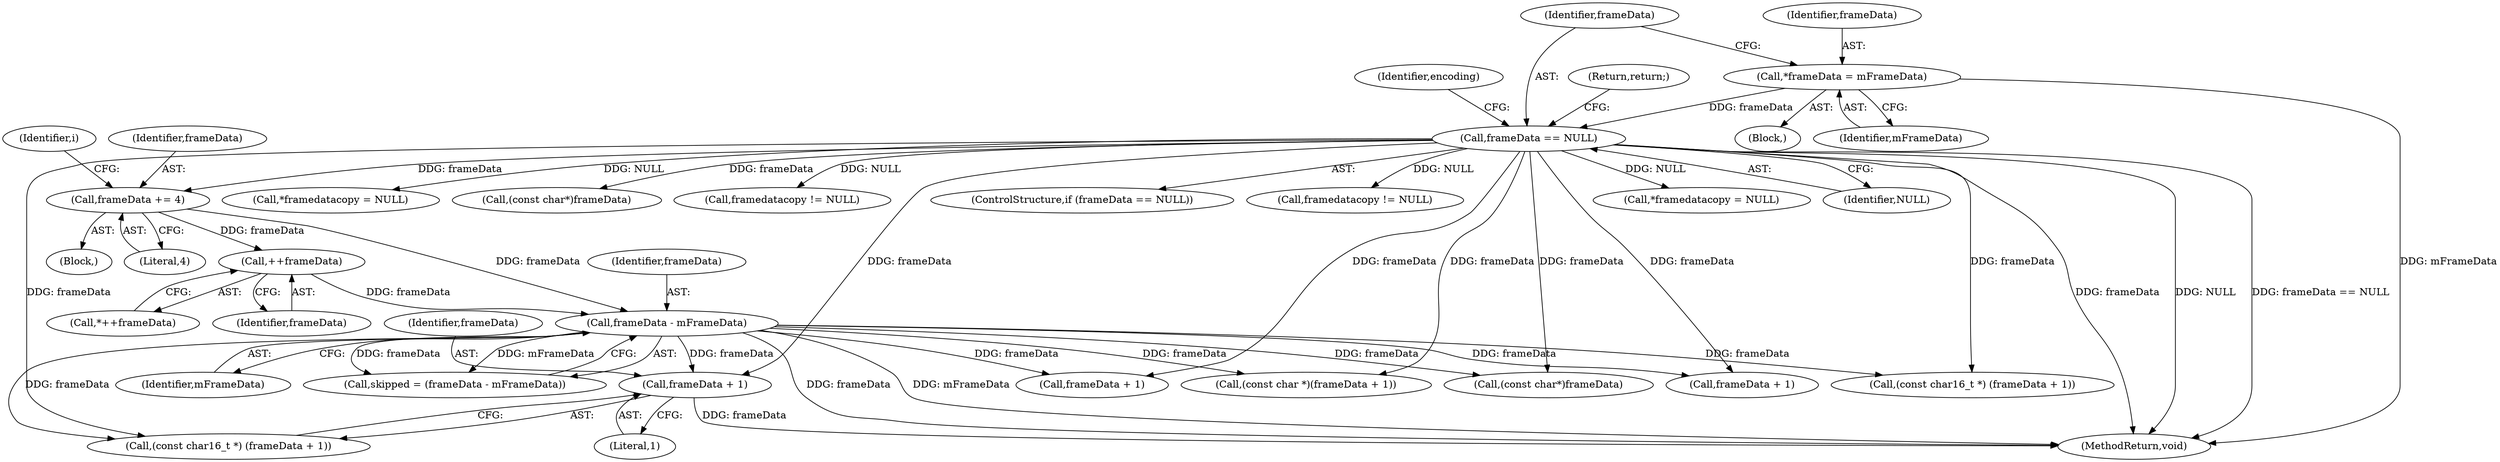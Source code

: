 digraph "0_Android_6d0249be2275fd4086783f259f4e2c54722a7c55_0@pointer" {
"1000258" [label="(Call,frameData + 1)"];
"1000202" [label="(Call,frameData - mFrameData)"];
"1000179" [label="(Call,frameData += 4)"];
"1000111" [label="(Call,frameData == NULL)"];
"1000107" [label="(Call,*frameData = mFrameData)"];
"1000196" [label="(Call,++frameData)"];
"1000109" [label="(Identifier,mFrameData)"];
"1000322" [label="(Call,*framedatacopy = NULL)"];
"1000155" [label="(Call,(const char*)frameData)"];
"1000180" [label="(Identifier,frameData)"];
"1000118" [label="(Identifier,encoding)"];
"1000295" [label="(Call,framedatacopy != NULL)"];
"1000181" [label="(Literal,4)"];
"1000184" [label="(Identifier,i)"];
"1000318" [label="(Call,frameData + 1)"];
"1000235" [label="(Call,(const char *)(frameData + 1))"];
"1000110" [label="(ControlStructure,if (frameData == NULL))"];
"1000430" [label="(Call,framedatacopy != NULL)"];
"1000260" [label="(Literal,1)"];
"1000103" [label="(Block,)"];
"1000256" [label="(Call,(const char16_t *) (frameData + 1))"];
"1000258" [label="(Call,frameData + 1)"];
"1000111" [label="(Call,frameData == NULL)"];
"1000204" [label="(Identifier,mFrameData)"];
"1000112" [label="(Identifier,frameData)"];
"1000203" [label="(Identifier,frameData)"];
"1000107" [label="(Call,*frameData = mFrameData)"];
"1000436" [label="(MethodReturn,void)"];
"1000200" [label="(Call,skipped = (frameData - mFrameData))"];
"1000197" [label="(Identifier,frameData)"];
"1000223" [label="(Call,(const char*)frameData)"];
"1000179" [label="(Call,frameData += 4)"];
"1000262" [label="(Call,*framedatacopy = NULL)"];
"1000195" [label="(Call,*++frameData)"];
"1000113" [label="(Identifier,NULL)"];
"1000178" [label="(Block,)"];
"1000196" [label="(Call,++frameData)"];
"1000108" [label="(Identifier,frameData)"];
"1000115" [label="(Return,return;)"];
"1000237" [label="(Call,frameData + 1)"];
"1000259" [label="(Identifier,frameData)"];
"1000202" [label="(Call,frameData - mFrameData)"];
"1000316" [label="(Call,(const char16_t *) (frameData + 1))"];
"1000258" -> "1000256"  [label="AST: "];
"1000258" -> "1000260"  [label="CFG: "];
"1000259" -> "1000258"  [label="AST: "];
"1000260" -> "1000258"  [label="AST: "];
"1000256" -> "1000258"  [label="CFG: "];
"1000258" -> "1000436"  [label="DDG: frameData"];
"1000202" -> "1000258"  [label="DDG: frameData"];
"1000111" -> "1000258"  [label="DDG: frameData"];
"1000202" -> "1000200"  [label="AST: "];
"1000202" -> "1000204"  [label="CFG: "];
"1000203" -> "1000202"  [label="AST: "];
"1000204" -> "1000202"  [label="AST: "];
"1000200" -> "1000202"  [label="CFG: "];
"1000202" -> "1000436"  [label="DDG: frameData"];
"1000202" -> "1000436"  [label="DDG: mFrameData"];
"1000202" -> "1000200"  [label="DDG: frameData"];
"1000202" -> "1000200"  [label="DDG: mFrameData"];
"1000179" -> "1000202"  [label="DDG: frameData"];
"1000196" -> "1000202"  [label="DDG: frameData"];
"1000202" -> "1000223"  [label="DDG: frameData"];
"1000202" -> "1000235"  [label="DDG: frameData"];
"1000202" -> "1000237"  [label="DDG: frameData"];
"1000202" -> "1000256"  [label="DDG: frameData"];
"1000202" -> "1000316"  [label="DDG: frameData"];
"1000202" -> "1000318"  [label="DDG: frameData"];
"1000179" -> "1000178"  [label="AST: "];
"1000179" -> "1000181"  [label="CFG: "];
"1000180" -> "1000179"  [label="AST: "];
"1000181" -> "1000179"  [label="AST: "];
"1000184" -> "1000179"  [label="CFG: "];
"1000111" -> "1000179"  [label="DDG: frameData"];
"1000179" -> "1000196"  [label="DDG: frameData"];
"1000111" -> "1000110"  [label="AST: "];
"1000111" -> "1000113"  [label="CFG: "];
"1000112" -> "1000111"  [label="AST: "];
"1000113" -> "1000111"  [label="AST: "];
"1000115" -> "1000111"  [label="CFG: "];
"1000118" -> "1000111"  [label="CFG: "];
"1000111" -> "1000436"  [label="DDG: frameData"];
"1000111" -> "1000436"  [label="DDG: NULL"];
"1000111" -> "1000436"  [label="DDG: frameData == NULL"];
"1000107" -> "1000111"  [label="DDG: frameData"];
"1000111" -> "1000155"  [label="DDG: frameData"];
"1000111" -> "1000223"  [label="DDG: frameData"];
"1000111" -> "1000235"  [label="DDG: frameData"];
"1000111" -> "1000237"  [label="DDG: frameData"];
"1000111" -> "1000256"  [label="DDG: frameData"];
"1000111" -> "1000262"  [label="DDG: NULL"];
"1000111" -> "1000295"  [label="DDG: NULL"];
"1000111" -> "1000316"  [label="DDG: frameData"];
"1000111" -> "1000318"  [label="DDG: frameData"];
"1000111" -> "1000322"  [label="DDG: NULL"];
"1000111" -> "1000430"  [label="DDG: NULL"];
"1000107" -> "1000103"  [label="AST: "];
"1000107" -> "1000109"  [label="CFG: "];
"1000108" -> "1000107"  [label="AST: "];
"1000109" -> "1000107"  [label="AST: "];
"1000112" -> "1000107"  [label="CFG: "];
"1000107" -> "1000436"  [label="DDG: mFrameData"];
"1000196" -> "1000195"  [label="AST: "];
"1000196" -> "1000197"  [label="CFG: "];
"1000197" -> "1000196"  [label="AST: "];
"1000195" -> "1000196"  [label="CFG: "];
}
